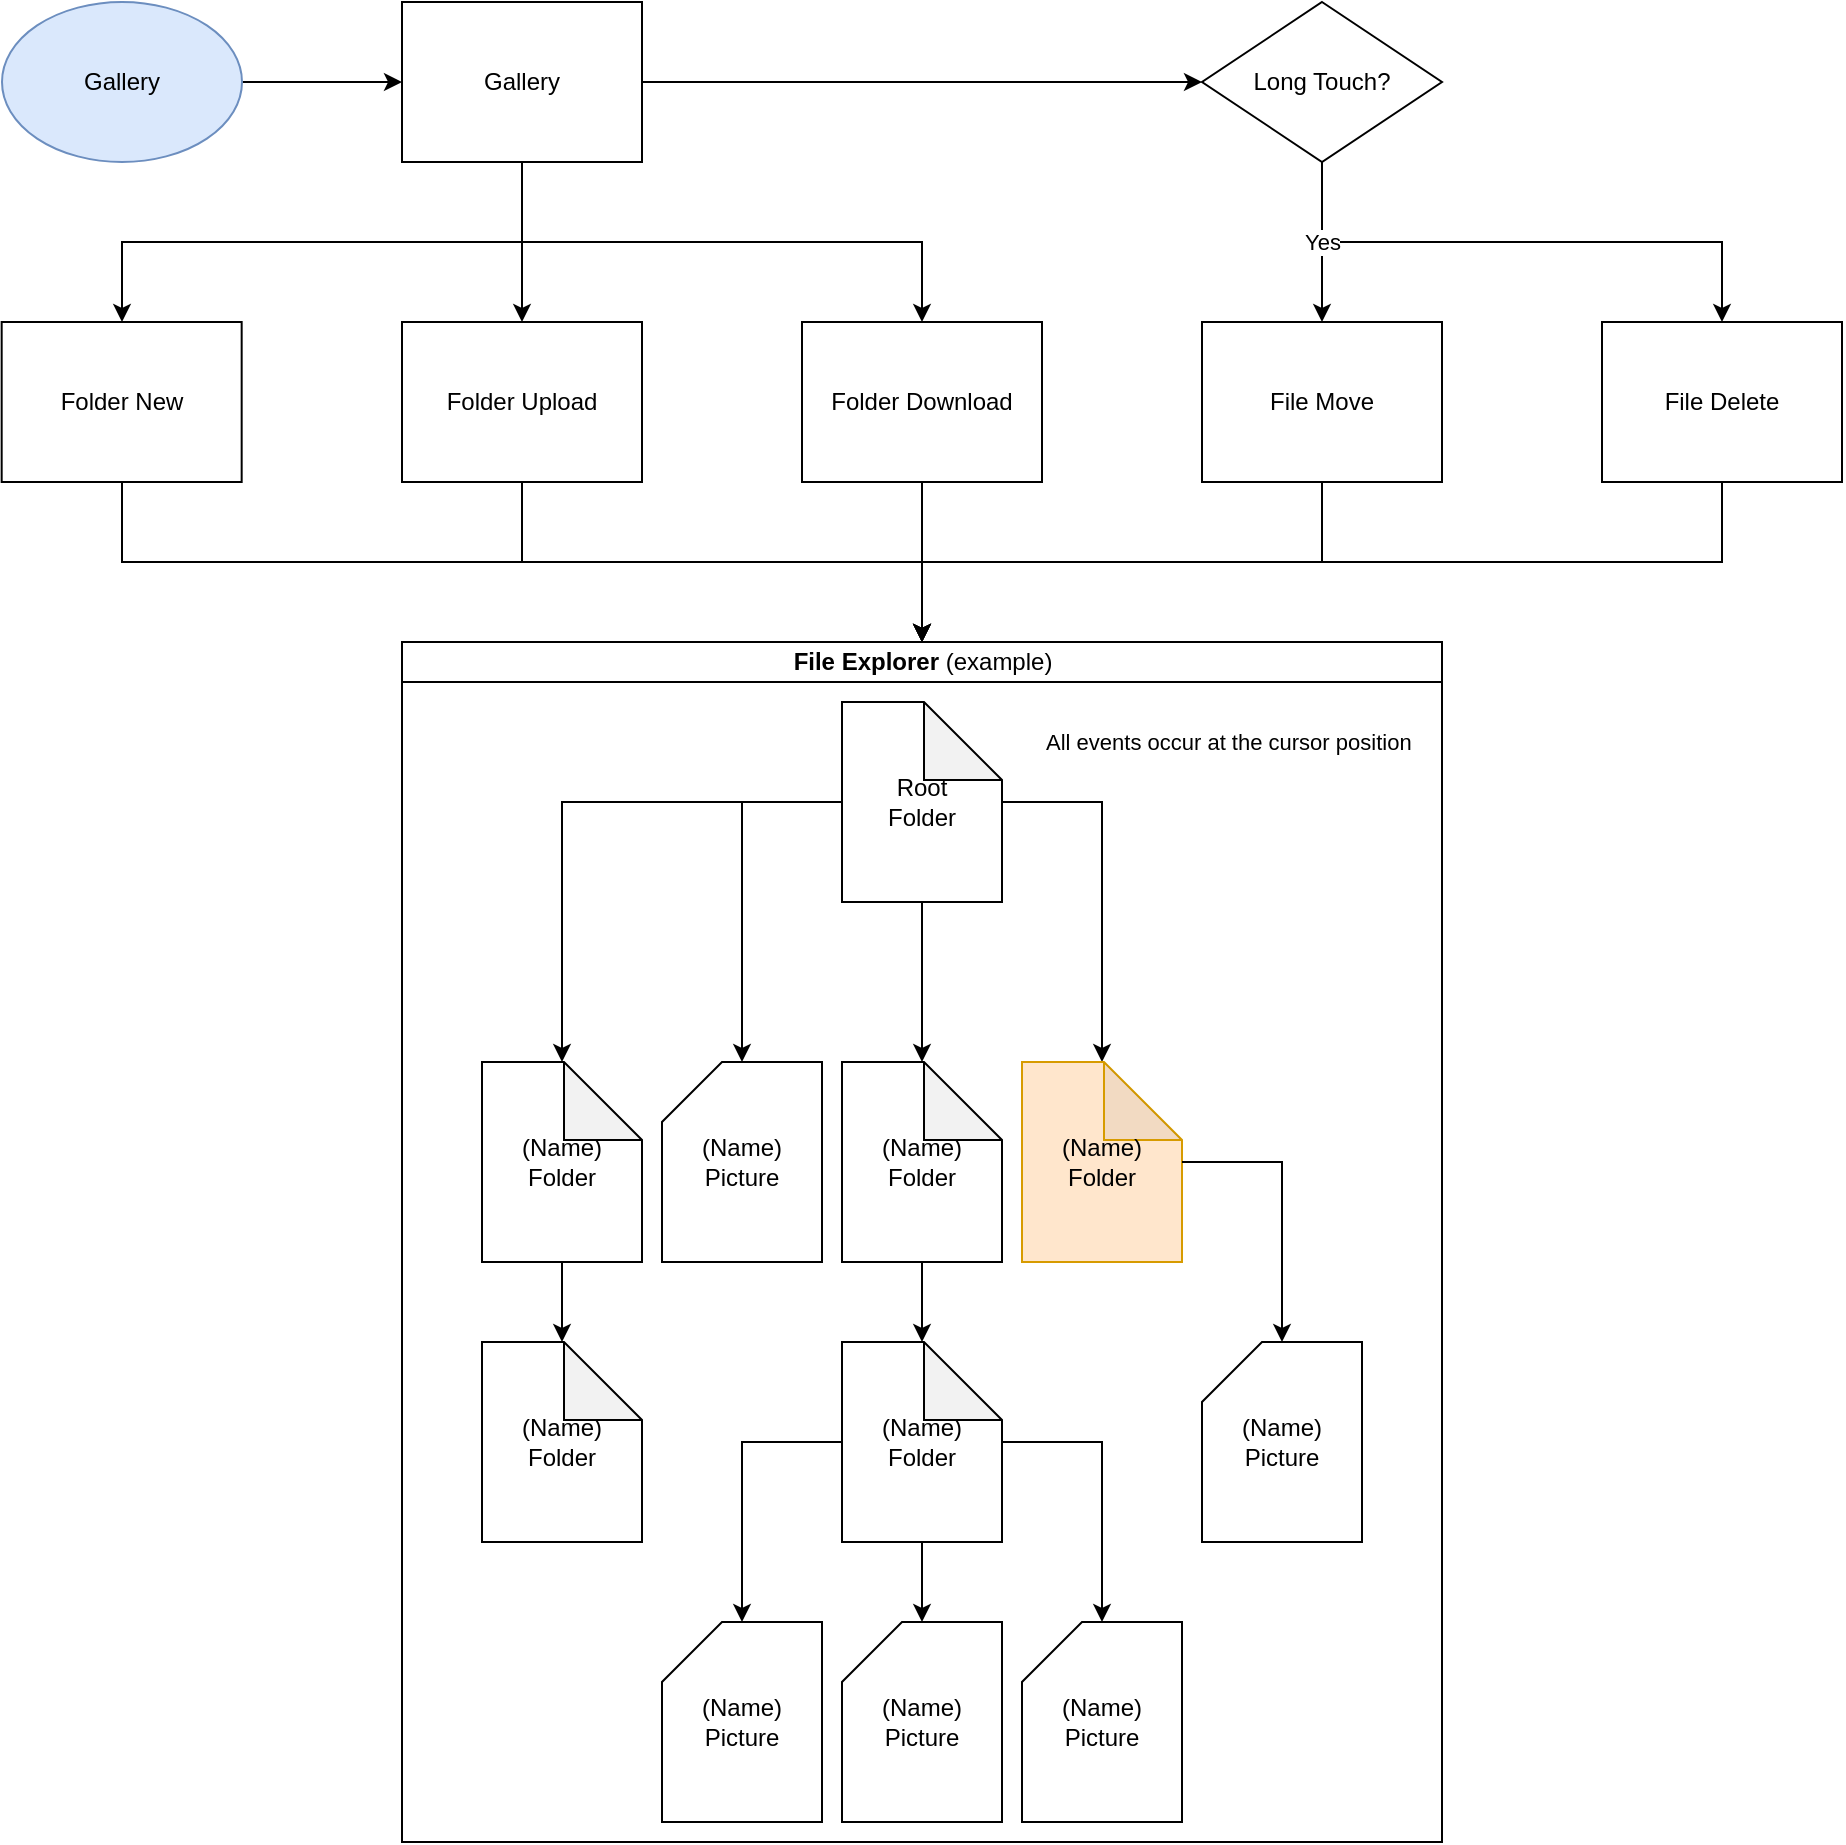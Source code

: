 <mxfile version="11.1.4" type="device"><diagram id="RsRODqAF0eGOURHb-sRw" name="Page-1"><mxGraphModel dx="2427" dy="2095" grid="1" gridSize="10" guides="1" tooltips="1" connect="1" arrows="1" fold="1" page="1" pageScale="1" pageWidth="827" pageHeight="1169" math="0" shadow="0"><root><mxCell id="0"/><mxCell id="1" parent="0"/><mxCell id="Dha9YQGuR-SJoNTlifuQ-124" value="" style="edgeStyle=orthogonalEdgeStyle;rounded=0;orthogonalLoop=1;jettySize=auto;html=1;" edge="1" parent="1" source="Dha9YQGuR-SJoNTlifuQ-1" target="Dha9YQGuR-SJoNTlifuQ-27"><mxGeometry relative="1" as="geometry"><Array as="points"><mxPoint x="80" y="-20"/><mxPoint x="280" y="-20"/></Array></mxGeometry></mxCell><mxCell id="Dha9YQGuR-SJoNTlifuQ-141" value="" style="edgeStyle=orthogonalEdgeStyle;rounded=0;orthogonalLoop=1;jettySize=auto;html=1;" edge="1" parent="1" source="Dha9YQGuR-SJoNTlifuQ-1" target="Dha9YQGuR-SJoNTlifuQ-111"><mxGeometry relative="1" as="geometry"/></mxCell><mxCell id="Dha9YQGuR-SJoNTlifuQ-143" value="" style="edgeStyle=orthogonalEdgeStyle;rounded=0;orthogonalLoop=1;jettySize=auto;html=1;" edge="1" parent="1" source="Dha9YQGuR-SJoNTlifuQ-1" target="Dha9YQGuR-SJoNTlifuQ-135"><mxGeometry relative="1" as="geometry"><mxPoint x="280" y="20" as="targetPoint"/><Array as="points"><mxPoint x="80" y="-20"/><mxPoint x="-120" y="-20"/></Array></mxGeometry></mxCell><mxCell id="Dha9YQGuR-SJoNTlifuQ-1" value="Gallery" style="rounded=0;whiteSpace=wrap;html=1;fontFamily=Helvetica;fontSize=12;fontColor=#000000;align=center;strokeColor=#000000;fillColor=#ffffff;" vertex="1" parent="1"><mxGeometry x="20" y="-140" width="120" height="80" as="geometry"/></mxCell><mxCell id="Dha9YQGuR-SJoNTlifuQ-136" value="" style="edgeStyle=orthogonalEdgeStyle;rounded=0;orthogonalLoop=1;jettySize=auto;html=1;" edge="1" parent="1" source="Dha9YQGuR-SJoNTlifuQ-1" target="Dha9YQGuR-SJoNTlifuQ-29"><mxGeometry relative="1" as="geometry"><Array as="points"><mxPoint x="80" y="-40"/><mxPoint x="80" y="-40"/></Array></mxGeometry></mxCell><mxCell id="Dha9YQGuR-SJoNTlifuQ-123" value="" style="edgeStyle=orthogonalEdgeStyle;rounded=0;orthogonalLoop=1;jettySize=auto;html=1;" edge="1" parent="1" source="Dha9YQGuR-SJoNTlifuQ-120" target="Dha9YQGuR-SJoNTlifuQ-1"><mxGeometry relative="1" as="geometry"/></mxCell><mxCell id="Dha9YQGuR-SJoNTlifuQ-120" value="Gallery" style="ellipse;whiteSpace=wrap;html=1;aspect=fixed;fontFamily=Helvetica;fontSize=12;align=center;strokeColor=#6c8ebf;fillColor=#dae8fc;" vertex="1" parent="1"><mxGeometry x="-180" y="-140" width="120" height="80" as="geometry"/></mxCell><mxCell id="Dha9YQGuR-SJoNTlifuQ-33" value="" style="edgeStyle=orthogonalEdgeStyle;rounded=0;orthogonalLoop=1;jettySize=auto;html=1;exitX=0.5;exitY=1;exitDx=0;exitDy=0;" edge="1" parent="1" target="Dha9YQGuR-SJoNTlifuQ-22"><mxGeometry x="-0.221" relative="1" as="geometry"><mxPoint x="-120" y="100" as="sourcePoint"/><mxPoint x="440" y="300" as="targetPoint"/><Array as="points"><mxPoint x="-120" y="140"/><mxPoint x="280" y="140"/></Array><mxPoint as="offset"/></mxGeometry></mxCell><mxCell id="Dha9YQGuR-SJoNTlifuQ-144" value="" style="edgeStyle=orthogonalEdgeStyle;rounded=0;orthogonalLoop=1;jettySize=auto;html=1;" edge="1" parent="1" source="Dha9YQGuR-SJoNTlifuQ-27" target="Dha9YQGuR-SJoNTlifuQ-22"><mxGeometry relative="1" as="geometry"/></mxCell><mxCell id="Dha9YQGuR-SJoNTlifuQ-27" value="Folder Download" style="rounded=0;whiteSpace=wrap;html=1;fontFamily=Helvetica;fontSize=12;fontColor=#000000;align=center;strokeColor=#000000;fillColor=#ffffff;" vertex="1" parent="1"><mxGeometry x="220" y="20" width="120" height="80" as="geometry"/></mxCell><mxCell id="Dha9YQGuR-SJoNTlifuQ-130" value="" style="edgeStyle=orthogonalEdgeStyle;rounded=0;orthogonalLoop=1;jettySize=auto;html=1;" edge="1" parent="1" source="Dha9YQGuR-SJoNTlifuQ-111" target="Dha9YQGuR-SJoNTlifuQ-129"><mxGeometry relative="1" as="geometry"/></mxCell><mxCell id="Dha9YQGuR-SJoNTlifuQ-111" value="Long Touch?" style="rhombus;whiteSpace=wrap;html=1;fontFamily=Helvetica;fontSize=12;fontColor=#000000;align=center;strokeColor=#000000;fillColor=#ffffff;" vertex="1" parent="1"><mxGeometry x="420" y="-140" width="120" height="80" as="geometry"/></mxCell><mxCell id="Dha9YQGuR-SJoNTlifuQ-147" value="Yes" style="edgeStyle=orthogonalEdgeStyle;rounded=0;orthogonalLoop=1;jettySize=auto;html=1;" edge="1" parent="1" source="Dha9YQGuR-SJoNTlifuQ-111" target="Dha9YQGuR-SJoNTlifuQ-146"><mxGeometry x="-0.714" relative="1" as="geometry"><Array as="points"><mxPoint x="480" y="-20"/><mxPoint x="680" y="-20"/></Array><mxPoint as="offset"/></mxGeometry></mxCell><mxCell id="Dha9YQGuR-SJoNTlifuQ-148" value="" style="edgeStyle=orthogonalEdgeStyle;rounded=0;orthogonalLoop=1;jettySize=auto;html=1;" edge="1" parent="1" source="Dha9YQGuR-SJoNTlifuQ-129" target="Dha9YQGuR-SJoNTlifuQ-22"><mxGeometry relative="1" as="geometry"/></mxCell><mxCell id="Dha9YQGuR-SJoNTlifuQ-129" value="File Move" style="rounded=0;whiteSpace=wrap;html=1;fontFamily=Helvetica;fontSize=12;fontColor=#000000;align=center;strokeColor=#000000;fillColor=#ffffff;" vertex="1" parent="1"><mxGeometry x="420" y="20" width="120" height="80" as="geometry"/></mxCell><mxCell id="Dha9YQGuR-SJoNTlifuQ-150" value="" style="edgeStyle=orthogonalEdgeStyle;rounded=0;orthogonalLoop=1;jettySize=auto;html=1;" edge="1" parent="1" source="Dha9YQGuR-SJoNTlifuQ-146" target="Dha9YQGuR-SJoNTlifuQ-22"><mxGeometry relative="1" as="geometry"><mxPoint x="680" y="180" as="targetPoint"/><Array as="points"><mxPoint x="680" y="140"/><mxPoint x="280" y="140"/></Array></mxGeometry></mxCell><mxCell id="Dha9YQGuR-SJoNTlifuQ-146" value="File Delete" style="rounded=0;whiteSpace=wrap;html=1;fontFamily=Helvetica;fontSize=12;fontColor=#000000;align=center;strokeColor=#000000;fillColor=#ffffff;" vertex="1" parent="1"><mxGeometry x="620" y="20" width="120" height="80" as="geometry"/></mxCell><mxCell id="Dha9YQGuR-SJoNTlifuQ-145" value="" style="edgeStyle=orthogonalEdgeStyle;rounded=0;orthogonalLoop=1;jettySize=auto;html=1;" edge="1" parent="1" source="Dha9YQGuR-SJoNTlifuQ-29" target="Dha9YQGuR-SJoNTlifuQ-22"><mxGeometry relative="1" as="geometry"/></mxCell><mxCell id="Dha9YQGuR-SJoNTlifuQ-29" value="Folder Upload" style="rounded=0;whiteSpace=wrap;html=1;fontFamily=Helvetica;fontSize=12;fontColor=#000000;align=center;strokeColor=#000000;fillColor=#ffffff;" vertex="1" parent="1"><mxGeometry x="20" y="20" width="120" height="80" as="geometry"/></mxCell><mxCell id="Dha9YQGuR-SJoNTlifuQ-22" value="File Explorer&amp;nbsp;&lt;span style=&quot;font-weight: normal&quot;&gt;(example)&lt;/span&gt;" style="swimlane;html=1;startSize=20;horizontal=1;containerType=tree;" vertex="1" parent="1"><mxGeometry x="20" y="180" width="520" height="600" as="geometry"/></mxCell><mxCell id="Dha9YQGuR-SJoNTlifuQ-59" value="Root&lt;br&gt;Folder" style="shape=note;whiteSpace=wrap;html=1;backgroundOutline=1;darkOpacity=0.05;size=39;" vertex="1" parent="Dha9YQGuR-SJoNTlifuQ-22"><mxGeometry x="220" y="30" width="80" height="100" as="geometry"/></mxCell><mxCell id="Dha9YQGuR-SJoNTlifuQ-65" value="" style="edgeStyle=orthogonalEdgeStyle;rounded=0;orthogonalLoop=1;jettySize=auto;html=1;" edge="1" target="Dha9YQGuR-SJoNTlifuQ-66" source="Dha9YQGuR-SJoNTlifuQ-59" parent="Dha9YQGuR-SJoNTlifuQ-22"><mxGeometry relative="1" as="geometry"><mxPoint x="280" y="310.0" as="sourcePoint"/></mxGeometry></mxCell><mxCell id="Dha9YQGuR-SJoNTlifuQ-66" value="&lt;span style=&quot;white-space: normal&quot;&gt;(Name)&lt;/span&gt;&lt;br style=&quot;white-space: normal&quot;&gt;&lt;span style=&quot;white-space: normal&quot;&gt;Folder&lt;/span&gt;" style="shape=note;whiteSpace=wrap;html=1;backgroundOutline=1;darkOpacity=0.05;size=39;fillColor=#ffe6cc;strokeColor=#d79b00;" vertex="1" parent="Dha9YQGuR-SJoNTlifuQ-22"><mxGeometry x="310" y="210" width="80" height="100" as="geometry"/></mxCell><mxCell id="Dha9YQGuR-SJoNTlifuQ-69" value="" style="edgeStyle=orthogonalEdgeStyle;rounded=0;orthogonalLoop=1;jettySize=auto;html=1;" edge="1" target="Dha9YQGuR-SJoNTlifuQ-70" source="Dha9YQGuR-SJoNTlifuQ-66" parent="Dha9YQGuR-SJoNTlifuQ-22"><mxGeometry relative="1" as="geometry"><mxPoint x="370" y="490" as="sourcePoint"/></mxGeometry></mxCell><mxCell id="Dha9YQGuR-SJoNTlifuQ-70" value="&lt;span style=&quot;white-space: normal&quot;&gt;(Name)&lt;/span&gt;&lt;br style=&quot;white-space: normal&quot;&gt;&lt;span style=&quot;white-space: normal&quot;&gt;Picture&lt;/span&gt;" style="shape=card;whiteSpace=wrap;html=1;fontFamily=Helvetica;fontSize=12;fontColor=#000000;align=center;strokeColor=#000000;fillColor=#ffffff;" vertex="1" parent="Dha9YQGuR-SJoNTlifuQ-22"><mxGeometry x="400" y="350" width="80" height="100" as="geometry"/></mxCell><mxCell id="Dha9YQGuR-SJoNTlifuQ-75" value="" style="edgeStyle=orthogonalEdgeStyle;rounded=0;orthogonalLoop=1;jettySize=auto;html=1;" edge="1" target="Dha9YQGuR-SJoNTlifuQ-76" source="Dha9YQGuR-SJoNTlifuQ-59" parent="Dha9YQGuR-SJoNTlifuQ-22"><mxGeometry relative="1" as="geometry"><mxPoint x="240" y="259.882" as="sourcePoint"/></mxGeometry></mxCell><mxCell id="Dha9YQGuR-SJoNTlifuQ-76" value="(Name)&lt;br&gt;Folder" style="shape=note;whiteSpace=wrap;html=1;backgroundOutline=1;darkOpacity=0.05;size=39;" vertex="1" parent="Dha9YQGuR-SJoNTlifuQ-22"><mxGeometry x="40" y="210" width="80" height="100" as="geometry"/></mxCell><mxCell id="Dha9YQGuR-SJoNTlifuQ-77" value="" style="edgeStyle=orthogonalEdgeStyle;rounded=0;orthogonalLoop=1;jettySize=auto;html=1;" edge="1" target="Dha9YQGuR-SJoNTlifuQ-78" source="Dha9YQGuR-SJoNTlifuQ-76" parent="Dha9YQGuR-SJoNTlifuQ-22"><mxGeometry relative="1" as="geometry"><mxPoint x="240" y="259.882" as="sourcePoint"/></mxGeometry></mxCell><mxCell id="Dha9YQGuR-SJoNTlifuQ-78" value="&lt;span style=&quot;white-space: normal&quot;&gt;(Name)&lt;/span&gt;&lt;br style=&quot;white-space: normal&quot;&gt;&lt;span style=&quot;white-space: normal&quot;&gt;Folder&lt;/span&gt;" style="shape=note;whiteSpace=wrap;html=1;backgroundOutline=1;darkOpacity=0.05;size=39;" vertex="1" parent="Dha9YQGuR-SJoNTlifuQ-22"><mxGeometry x="40" y="350" width="80" height="100" as="geometry"/></mxCell><mxCell id="Dha9YQGuR-SJoNTlifuQ-85" value="" style="edgeStyle=orthogonalEdgeStyle;rounded=0;orthogonalLoop=1;jettySize=auto;html=1;" edge="1" target="Dha9YQGuR-SJoNTlifuQ-86" source="Dha9YQGuR-SJoNTlifuQ-59" parent="Dha9YQGuR-SJoNTlifuQ-22"><mxGeometry relative="1" as="geometry"><mxPoint x="320" y="259.833" as="sourcePoint"/></mxGeometry></mxCell><mxCell id="Dha9YQGuR-SJoNTlifuQ-86" value="&lt;span style=&quot;white-space: normal&quot;&gt;(Name)&lt;/span&gt;&lt;br style=&quot;white-space: normal&quot;&gt;&lt;span style=&quot;white-space: normal&quot;&gt;Folder&lt;/span&gt;" style="shape=note;whiteSpace=wrap;html=1;backgroundOutline=1;darkOpacity=0.05;size=39;" vertex="1" parent="Dha9YQGuR-SJoNTlifuQ-22"><mxGeometry x="220" y="210" width="80" height="100" as="geometry"/></mxCell><mxCell id="Dha9YQGuR-SJoNTlifuQ-87" value="" style="edgeStyle=orthogonalEdgeStyle;rounded=0;orthogonalLoop=1;jettySize=auto;html=1;" edge="1" target="Dha9YQGuR-SJoNTlifuQ-88" source="Dha9YQGuR-SJoNTlifuQ-59" parent="Dha9YQGuR-SJoNTlifuQ-22"><mxGeometry relative="1" as="geometry"><mxPoint x="280" y="310.0" as="sourcePoint"/></mxGeometry></mxCell><mxCell id="Dha9YQGuR-SJoNTlifuQ-88" value="(Name)&lt;br&gt;Picture" style="shape=card;whiteSpace=wrap;html=1;fontFamily=Helvetica;fontSize=12;fontColor=#000000;align=center;strokeColor=#000000;fillColor=#ffffff;" vertex="1" parent="Dha9YQGuR-SJoNTlifuQ-22"><mxGeometry x="130" y="210" width="80" height="100" as="geometry"/></mxCell><mxCell id="Dha9YQGuR-SJoNTlifuQ-89" value="" style="edgeStyle=orthogonalEdgeStyle;rounded=0;orthogonalLoop=1;jettySize=auto;html=1;" edge="1" target="Dha9YQGuR-SJoNTlifuQ-90" source="Dha9YQGuR-SJoNTlifuQ-86" parent="Dha9YQGuR-SJoNTlifuQ-22"><mxGeometry relative="1" as="geometry"><mxPoint x="280" y="310.0" as="sourcePoint"/></mxGeometry></mxCell><mxCell id="Dha9YQGuR-SJoNTlifuQ-90" value="&lt;span style=&quot;white-space: normal&quot;&gt;(Name)&lt;/span&gt;&lt;br style=&quot;white-space: normal&quot;&gt;&lt;span style=&quot;white-space: normal&quot;&gt;Folder&lt;/span&gt;" style="shape=note;whiteSpace=wrap;html=1;backgroundOutline=1;darkOpacity=0.05;size=39;" vertex="1" parent="Dha9YQGuR-SJoNTlifuQ-22"><mxGeometry x="220" y="350" width="80" height="100" as="geometry"/></mxCell><mxCell id="Dha9YQGuR-SJoNTlifuQ-91" value="" style="edgeStyle=orthogonalEdgeStyle;rounded=0;orthogonalLoop=1;jettySize=auto;html=1;" edge="1" target="Dha9YQGuR-SJoNTlifuQ-92" source="Dha9YQGuR-SJoNTlifuQ-90" parent="Dha9YQGuR-SJoNTlifuQ-22"><mxGeometry relative="1" as="geometry"><mxPoint x="280" y="490" as="sourcePoint"/></mxGeometry></mxCell><mxCell id="Dha9YQGuR-SJoNTlifuQ-92" value="&lt;span style=&quot;white-space: normal&quot;&gt;(Name)&lt;/span&gt;&lt;br style=&quot;white-space: normal&quot;&gt;&lt;span style=&quot;white-space: normal&quot;&gt;Picture&lt;/span&gt;" style="shape=card;whiteSpace=wrap;html=1;fontFamily=Helvetica;fontSize=12;fontColor=#000000;align=center;strokeColor=#000000;fillColor=#ffffff;" vertex="1" parent="Dha9YQGuR-SJoNTlifuQ-22"><mxGeometry x="220" y="490" width="80" height="100" as="geometry"/></mxCell><mxCell id="Dha9YQGuR-SJoNTlifuQ-93" value="" style="edgeStyle=orthogonalEdgeStyle;rounded=0;orthogonalLoop=1;jettySize=auto;html=1;" edge="1" target="Dha9YQGuR-SJoNTlifuQ-94" source="Dha9YQGuR-SJoNTlifuQ-90" parent="Dha9YQGuR-SJoNTlifuQ-22"><mxGeometry relative="1" as="geometry"><mxPoint x="280" y="630" as="sourcePoint"/></mxGeometry></mxCell><mxCell id="Dha9YQGuR-SJoNTlifuQ-94" value="&lt;span style=&quot;white-space: normal&quot;&gt;(Name)&lt;/span&gt;&lt;br style=&quot;white-space: normal&quot;&gt;&lt;span style=&quot;white-space: normal&quot;&gt;Picture&lt;/span&gt;" style="shape=card;whiteSpace=wrap;html=1;fontFamily=Helvetica;fontSize=12;fontColor=#000000;align=center;strokeColor=#000000;fillColor=#ffffff;" vertex="1" parent="Dha9YQGuR-SJoNTlifuQ-22"><mxGeometry x="130" y="490" width="80" height="100" as="geometry"/></mxCell><mxCell id="Dha9YQGuR-SJoNTlifuQ-95" value="" style="edgeStyle=orthogonalEdgeStyle;rounded=0;orthogonalLoop=1;jettySize=auto;html=1;" edge="1" target="Dha9YQGuR-SJoNTlifuQ-96" source="Dha9YQGuR-SJoNTlifuQ-90" parent="Dha9YQGuR-SJoNTlifuQ-22"><mxGeometry relative="1" as="geometry"><mxPoint x="280" y="630" as="sourcePoint"/></mxGeometry></mxCell><mxCell id="Dha9YQGuR-SJoNTlifuQ-96" value="&lt;span style=&quot;white-space: normal&quot;&gt;(Name)&lt;/span&gt;&lt;br style=&quot;white-space: normal&quot;&gt;&lt;span style=&quot;white-space: normal&quot;&gt;Picture&lt;/span&gt;" style="shape=card;whiteSpace=wrap;html=1;fontFamily=Helvetica;fontSize=12;fontColor=#000000;align=center;strokeColor=#000000;fillColor=#ffffff;" vertex="1" parent="Dha9YQGuR-SJoNTlifuQ-22"><mxGeometry x="310" y="490" width="80" height="100" as="geometry"/></mxCell><mxCell id="Dha9YQGuR-SJoNTlifuQ-151" value="&lt;div style=&quot;text-align: center&quot;&gt;&lt;span style=&quot;font-size: 11px&quot;&gt;All events occur at the cursor position&lt;/span&gt;&lt;br&gt;&lt;/div&gt;" style="text;html=1;resizable=0;points=[];autosize=1;align=left;verticalAlign=top;spacingTop=-4;" vertex="1" parent="Dha9YQGuR-SJoNTlifuQ-22"><mxGeometry x="320" y="40" width="200" height="20" as="geometry"/></mxCell><mxCell id="Dha9YQGuR-SJoNTlifuQ-135" value="Folder New" style="rounded=0;whiteSpace=wrap;html=1;fontFamily=Helvetica;fontSize=12;fontColor=#000000;align=center;strokeColor=#000000;fillColor=#ffffff;" vertex="1" parent="1"><mxGeometry x="-180.167" y="20" width="120" height="80" as="geometry"/></mxCell></root></mxGraphModel></diagram></mxfile>